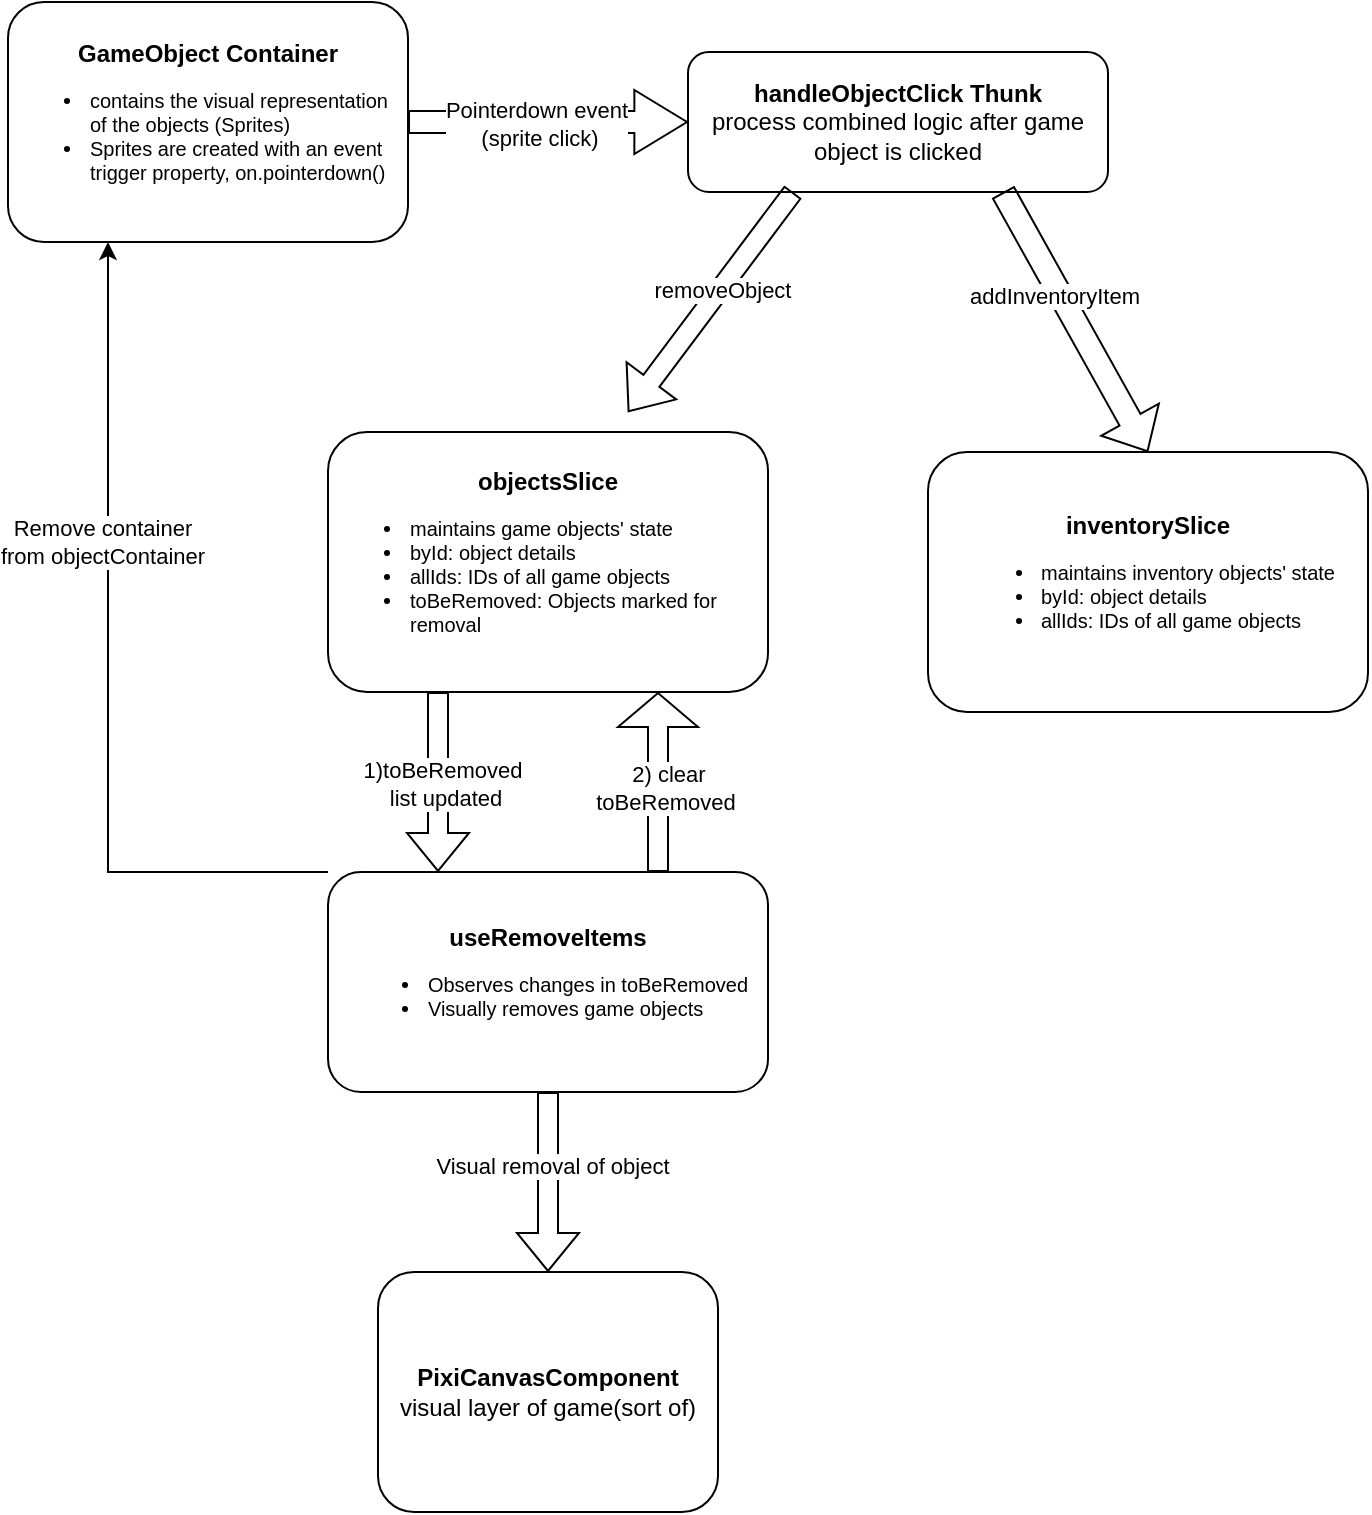 <mxfile version="21.8.2" type="github">
  <diagram name="Page-1" id="1XnRESNZ3BtyHW_SzhEM">
    <mxGraphModel dx="1411" dy="1864" grid="1" gridSize="10" guides="1" tooltips="1" connect="1" arrows="1" fold="1" page="1" pageScale="1" pageWidth="850" pageHeight="1100" math="0" shadow="0">
      <root>
        <mxCell id="0" />
        <mxCell id="1" parent="0" />
        <object label="&lt;b&gt;GameObject Container&lt;/b&gt;&lt;br&gt;&lt;div style=&quot;text-align: left; font-size: 10px;&quot;&gt;&lt;ul style=&quot;&quot;&gt;&lt;li style=&quot;font-weight: bold;&quot;&gt;&lt;span style=&quot;background-color: initial; font-weight: normal;&quot;&gt;contains the visual representation of the objects (Sprites)&lt;/span&gt;&lt;/li&gt;&lt;li style=&quot;&quot;&gt;&lt;span style=&quot;background-color: initial;&quot;&gt;Sprites are created with an event trigger property, on.pointerdown()&lt;/span&gt;&lt;/li&gt;&lt;/ul&gt;&lt;/div&gt;" Annotation="This component represents individual game objects on the screen. When a user clicks on one of these objects, it triggers an action to process the object, often moving it from the game state to the player&#39;s inventory." id="YKL24aYWbiluwBa3NFLS-2">
          <mxCell style="rounded=1;whiteSpace=wrap;html=1;" vertex="1" parent="1">
            <mxGeometry x="10" y="-1095" width="200" height="120" as="geometry" />
          </mxCell>
        </object>
        <mxCell id="YKL24aYWbiluwBa3NFLS-3" value="" style="shape=flexArrow;endArrow=classic;html=1;rounded=0;exitX=1;exitY=0.5;exitDx=0;exitDy=0;width=11;endSize=8.44;entryX=0;entryY=0.5;entryDx=0;entryDy=0;" edge="1" parent="1" source="YKL24aYWbiluwBa3NFLS-2" target="YKL24aYWbiluwBa3NFLS-5">
          <mxGeometry width="50" height="50" relative="1" as="geometry">
            <mxPoint x="200" y="-1035.5" as="sourcePoint" />
            <mxPoint x="340" y="-1035.5" as="targetPoint" />
          </mxGeometry>
        </mxCell>
        <mxCell id="YKL24aYWbiluwBa3NFLS-4" value="Pointerdown event&lt;br&gt;&amp;nbsp;(sprite click)" style="edgeLabel;html=1;align=center;verticalAlign=middle;resizable=0;points=[];" vertex="1" connectable="0" parent="YKL24aYWbiluwBa3NFLS-3">
          <mxGeometry x="-0.076" y="-1" relative="1" as="geometry">
            <mxPoint x="-1" as="offset" />
          </mxGeometry>
        </mxCell>
        <object label="&lt;b&gt;handleObjectClick Thunk&lt;/b&gt;&lt;br&gt;&lt;div style=&quot;&quot;&gt;&lt;span style=&quot;background-color: initial;&quot;&gt;process combined logic after game object is clicked&lt;/span&gt;&lt;/div&gt;" Annotation="A Redux thunk action that orchestrates what happens when a game object is clicked. It combines multiple actions: removing the object from the game&#39;s active state and adding it to the player&#39;s inventory. This ensures state consistency across different slices." id="YKL24aYWbiluwBa3NFLS-5">
          <mxCell style="rounded=1;whiteSpace=wrap;html=1;" vertex="1" parent="1">
            <mxGeometry x="350" y="-1070" width="210" height="70" as="geometry" />
          </mxCell>
        </object>
        <mxCell id="YKL24aYWbiluwBa3NFLS-6" value="" style="shape=flexArrow;endArrow=classic;html=1;rounded=0;exitX=0.25;exitY=1;exitDx=0;exitDy=0;entryX=0.5;entryY=0;entryDx=0;entryDy=0;" edge="1" parent="1" source="YKL24aYWbiluwBa3NFLS-5">
          <mxGeometry width="50" height="50" relative="1" as="geometry">
            <mxPoint x="400" y="-750" as="sourcePoint" />
            <mxPoint x="320" y="-890" as="targetPoint" />
          </mxGeometry>
        </mxCell>
        <mxCell id="YKL24aYWbiluwBa3NFLS-7" value="removeObject" style="edgeLabel;html=1;align=center;verticalAlign=middle;resizable=0;points=[];" vertex="1" connectable="0" parent="YKL24aYWbiluwBa3NFLS-6">
          <mxGeometry x="-0.115" y="1" relative="1" as="geometry">
            <mxPoint y="-1" as="offset" />
          </mxGeometry>
        </mxCell>
        <mxCell id="YKL24aYWbiluwBa3NFLS-9" value="" style="shape=flexArrow;endArrow=classic;html=1;rounded=0;width=12;endSize=5.66;entryX=0.5;entryY=0;entryDx=0;entryDy=0;exitX=0.75;exitY=1;exitDx=0;exitDy=0;" edge="1" parent="1" source="YKL24aYWbiluwBa3NFLS-5" target="YKL24aYWbiluwBa3NFLS-16">
          <mxGeometry width="50" height="50" relative="1" as="geometry">
            <mxPoint x="470" y="-990" as="sourcePoint" />
            <mxPoint x="590" y="-870" as="targetPoint" />
          </mxGeometry>
        </mxCell>
        <mxCell id="YKL24aYWbiluwBa3NFLS-10" value="addInventoryItem" style="edgeLabel;html=1;align=center;verticalAlign=middle;resizable=0;points=[];" vertex="1" connectable="0" parent="YKL24aYWbiluwBa3NFLS-9">
          <mxGeometry x="-0.229" y="-3" relative="1" as="geometry">
            <mxPoint as="offset" />
          </mxGeometry>
        </mxCell>
        <object label="&lt;b&gt;objectsSlice&lt;/b&gt;&lt;br&gt;&lt;div style=&quot;text-align: left; font-size: 10px;&quot;&gt;&lt;ul&gt;&lt;li&gt;&lt;span style=&quot;background-color: initial;&quot;&gt;&lt;font style=&quot;font-size: 10px;&quot;&gt;maintains game objects&#39; state&lt;/font&gt;&lt;/span&gt;&lt;/li&gt;&lt;li&gt;&lt;span style=&quot;background-color: initial;&quot;&gt;byId: object details&lt;/span&gt;&lt;br&gt;&lt;/li&gt;&lt;li&gt;&lt;span style=&quot;background-color: initial;&quot;&gt;allIds: IDs of all game objects&lt;/span&gt;&lt;/li&gt;&lt;li&gt;&lt;span style=&quot;background-color: initial;&quot;&gt;toBeRemoved: Objects marked for removal&lt;/span&gt;&lt;/li&gt;&lt;/ul&gt;&lt;/div&gt;" Annotation="he primary state management for game objects. Here we track all game objects, their details, and a special list of objects marked for removal. Objects in the toBeRemoved list are visually removed from the screen in useRemoveItems and then cleared from this state." id="YKL24aYWbiluwBa3NFLS-12">
          <mxCell style="rounded=1;whiteSpace=wrap;html=1;" vertex="1" parent="1">
            <mxGeometry x="170" y="-880" width="220" height="130" as="geometry" />
          </mxCell>
        </object>
        <mxCell id="YKL24aYWbiluwBa3NFLS-13" value="" style="shape=flexArrow;endArrow=classic;html=1;rounded=0;exitX=0.25;exitY=1;exitDx=0;exitDy=0;entryX=0.25;entryY=0;entryDx=0;entryDy=0;" edge="1" parent="1" source="YKL24aYWbiluwBa3NFLS-12" target="YKL24aYWbiluwBa3NFLS-15">
          <mxGeometry width="50" height="50" relative="1" as="geometry">
            <mxPoint x="250" y="-780" as="sourcePoint" />
            <mxPoint x="390" y="-640" as="targetPoint" />
          </mxGeometry>
        </mxCell>
        <mxCell id="YKL24aYWbiluwBa3NFLS-14" value="1)toBeRemoved&lt;br&gt;&amp;nbsp;list updated" style="edgeLabel;html=1;align=center;verticalAlign=middle;resizable=0;points=[];" vertex="1" connectable="0" parent="YKL24aYWbiluwBa3NFLS-13">
          <mxGeometry x="0.009" y="2" relative="1" as="geometry">
            <mxPoint as="offset" />
          </mxGeometry>
        </mxCell>
        <mxCell id="YKL24aYWbiluwBa3NFLS-33" style="edgeStyle=orthogonalEdgeStyle;rounded=0;orthogonalLoop=1;jettySize=auto;html=1;exitX=0;exitY=0;exitDx=0;exitDy=0;entryX=0.25;entryY=1;entryDx=0;entryDy=0;" edge="1" parent="1" source="YKL24aYWbiluwBa3NFLS-15" target="YKL24aYWbiluwBa3NFLS-2">
          <mxGeometry relative="1" as="geometry">
            <Array as="points">
              <mxPoint x="60" y="-660" />
            </Array>
          </mxGeometry>
        </mxCell>
        <mxCell id="YKL24aYWbiluwBa3NFLS-34" value="Remove container&lt;br&gt;from objectContainer" style="edgeLabel;html=1;align=center;verticalAlign=middle;resizable=0;points=[];" vertex="1" connectable="0" parent="YKL24aYWbiluwBa3NFLS-33">
          <mxGeometry x="0.297" y="3" relative="1" as="geometry">
            <mxPoint as="offset" />
          </mxGeometry>
        </mxCell>
        <object label="&lt;b&gt;useRemoveItems&lt;/b&gt;&lt;br&gt;&lt;div style=&quot;text-align: left; font-size: 10px;&quot;&gt;&lt;ul&gt;&lt;li&gt;&lt;span style=&quot;background-color: initial; font-size: 10px;&quot;&gt;Observes changes in toBeRemoved&lt;/span&gt;&lt;/li&gt;&lt;li&gt;&lt;span style=&quot;background-color: initial;&quot;&gt;Visually removes game objects&lt;/span&gt;&lt;/li&gt;&lt;/ul&gt;&lt;/div&gt;" Annotation="A custom React hook that listens for changes in the toBeRemoved list from the objectsSlice. When IDs appear in this list, it means these objects need to be visually removed from the objectContainer. Once the visual removal process is completed, it dispatches an action to clear the toBeRemoved list" id="YKL24aYWbiluwBa3NFLS-15">
          <mxCell style="rounded=1;whiteSpace=wrap;html=1;" vertex="1" parent="1">
            <mxGeometry x="170" y="-660" width="220" height="110" as="geometry" />
          </mxCell>
        </object>
        <object label="&lt;b&gt;inventorySlice&lt;/b&gt;&lt;br&gt;&lt;div style=&quot;text-align: left; font-size: 10px;&quot;&gt;&lt;ul&gt;&lt;li&gt;&lt;span style=&quot;background-color: initial;&quot;&gt;&lt;font style=&quot;font-size: 10px;&quot;&gt;maintains inventory objects&#39; state&lt;/font&gt;&lt;/span&gt;&lt;/li&gt;&lt;li&gt;&lt;span style=&quot;background-color: initial;&quot;&gt;byId: object details&lt;/span&gt;&lt;br&gt;&lt;/li&gt;&lt;li&gt;&lt;span style=&quot;background-color: initial;&quot;&gt;allIds: IDs of all game objects&lt;/span&gt;&lt;/li&gt;&lt;/ul&gt;&lt;/div&gt;" Annotation="This slice manages the player&#39;s inventory state. When objects are added to the inventory, their details are stored here. This slice also facilitates the removal of items from the inventory if required" id="YKL24aYWbiluwBa3NFLS-16">
          <mxCell style="rounded=1;whiteSpace=wrap;html=1;" vertex="1" parent="1">
            <mxGeometry x="470" y="-870" width="220" height="130" as="geometry" />
          </mxCell>
        </object>
        <mxCell id="YKL24aYWbiluwBa3NFLS-17" value="" style="shape=flexArrow;endArrow=classic;html=1;rounded=0;exitX=0.5;exitY=1;exitDx=0;exitDy=0;entryX=0.5;entryY=0;entryDx=0;entryDy=0;" edge="1" parent="1" source="YKL24aYWbiluwBa3NFLS-15" target="YKL24aYWbiluwBa3NFLS-25">
          <mxGeometry width="50" height="50" relative="1" as="geometry">
            <mxPoint x="420" y="-540" as="sourcePoint" />
            <mxPoint x="530" y="-520" as="targetPoint" />
          </mxGeometry>
        </mxCell>
        <mxCell id="YKL24aYWbiluwBa3NFLS-19" value="Visual removal of object" style="edgeLabel;html=1;align=center;verticalAlign=middle;resizable=0;points=[];" vertex="1" connectable="0" parent="YKL24aYWbiluwBa3NFLS-17">
          <mxGeometry x="-0.174" y="2" relative="1" as="geometry">
            <mxPoint as="offset" />
          </mxGeometry>
        </mxCell>
        <mxCell id="YKL24aYWbiluwBa3NFLS-22" value="" style="shape=flexArrow;endArrow=classic;html=1;rounded=0;exitX=0.75;exitY=0;exitDx=0;exitDy=0;entryX=0.75;entryY=1;entryDx=0;entryDy=0;endWidth=29;endSize=5.35;" edge="1" parent="1" source="YKL24aYWbiluwBa3NFLS-15" target="YKL24aYWbiluwBa3NFLS-12">
          <mxGeometry width="50" height="50" relative="1" as="geometry">
            <mxPoint x="510" y="-620" as="sourcePoint" />
            <mxPoint x="560" y="-670" as="targetPoint" />
          </mxGeometry>
        </mxCell>
        <mxCell id="YKL24aYWbiluwBa3NFLS-23" value="2) clear &lt;br&gt;toBeRemoved&amp;nbsp;" style="edgeLabel;html=1;align=center;verticalAlign=middle;resizable=0;points=[];" vertex="1" connectable="0" parent="YKL24aYWbiluwBa3NFLS-22">
          <mxGeometry x="-0.055" y="-5" relative="1" as="geometry">
            <mxPoint as="offset" />
          </mxGeometry>
        </mxCell>
        <object label="&lt;b&gt;PixiCanvasComponent&lt;/b&gt;&lt;br&gt;visual layer of game(sort of)&lt;br&gt;" Annotation="The visual layer of the game where individual game objects are rendered and displayed. It interacts with the useRemoveItems hook to visually remove objects based on the game&#39;s state changes. Soon to be changed.." id="YKL24aYWbiluwBa3NFLS-25">
          <mxCell style="rounded=1;whiteSpace=wrap;html=1;" vertex="1" parent="1">
            <mxGeometry x="195" y="-460" width="170" height="120" as="geometry" />
          </mxCell>
        </object>
      </root>
    </mxGraphModel>
  </diagram>
</mxfile>
